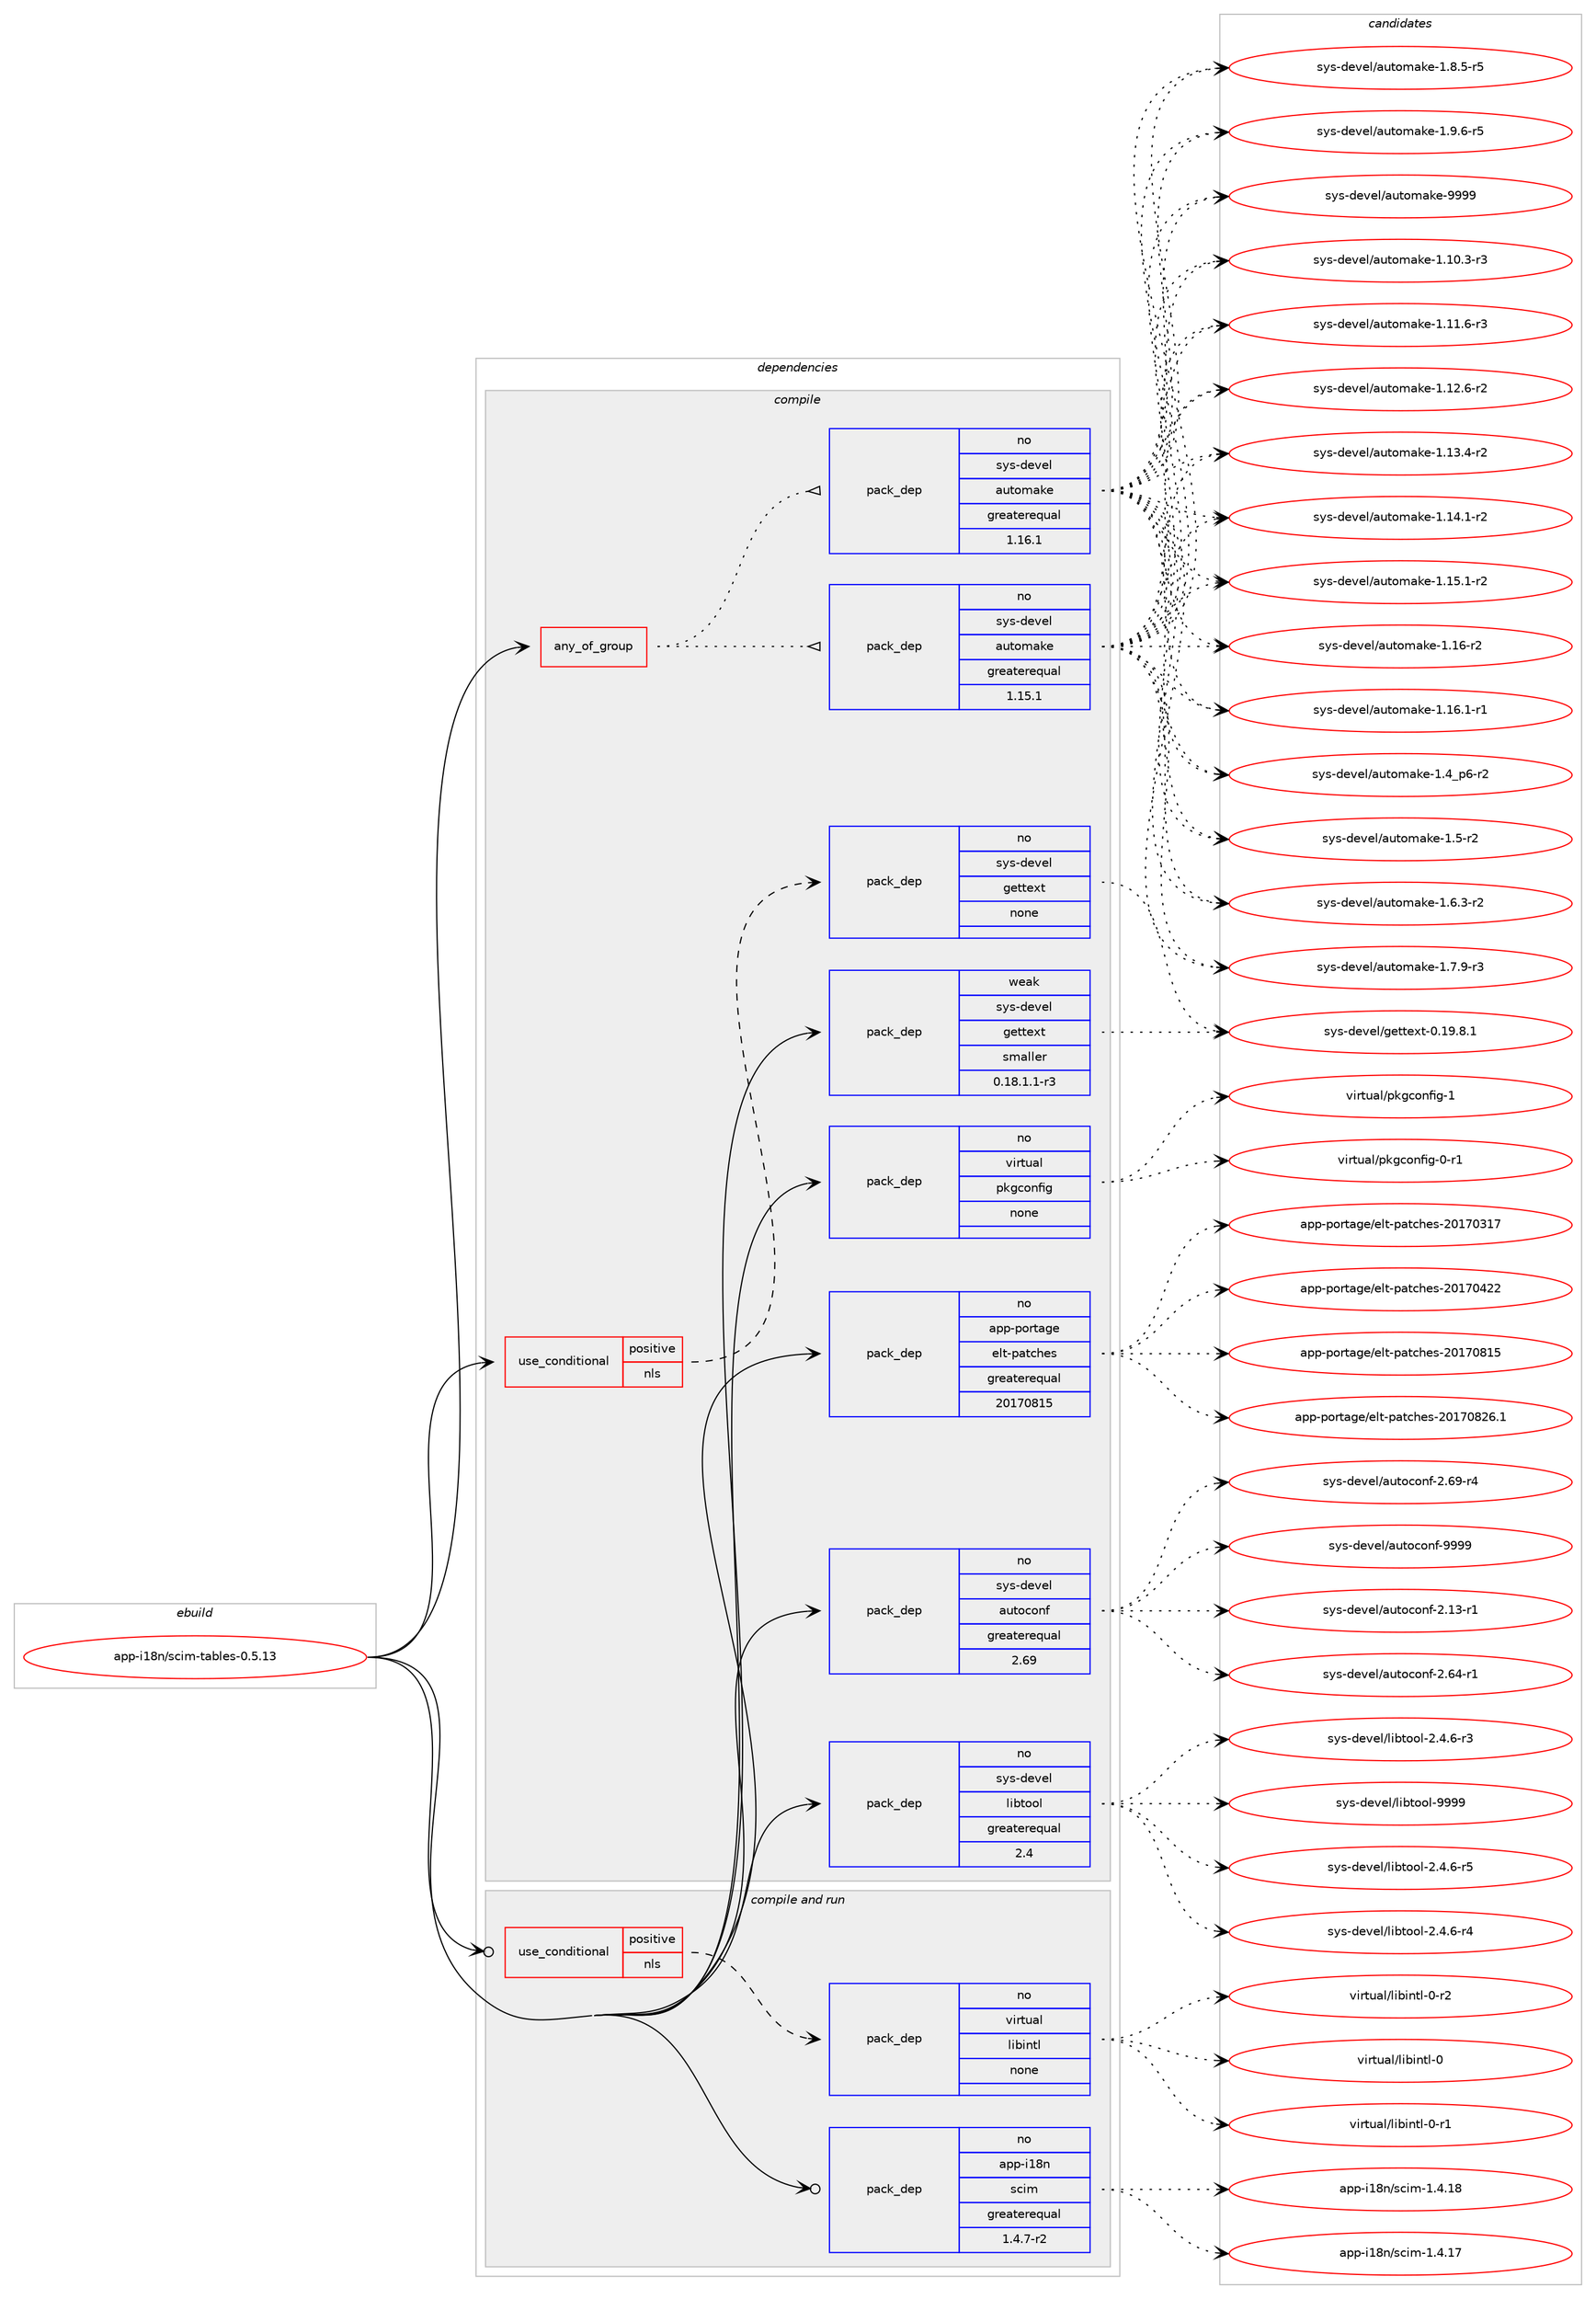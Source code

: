 digraph prolog {

# *************
# Graph options
# *************

newrank=true;
concentrate=true;
compound=true;
graph [rankdir=LR,fontname=Helvetica,fontsize=10,ranksep=1.5];#, ranksep=2.5, nodesep=0.2];
edge  [arrowhead=vee];
node  [fontname=Helvetica,fontsize=10];

# **********
# The ebuild
# **********

subgraph cluster_leftcol {
color=gray;
rank=same;
label=<<i>ebuild</i>>;
id [label="app-i18n/scim-tables-0.5.13", color=red, width=4, href="../app-i18n/scim-tables-0.5.13.svg"];
}

# ****************
# The dependencies
# ****************

subgraph cluster_midcol {
color=gray;
label=<<i>dependencies</i>>;
subgraph cluster_compile {
fillcolor="#eeeeee";
style=filled;
label=<<i>compile</i>>;
subgraph any19602 {
dependency1296024 [label=<<TABLE BORDER="0" CELLBORDER="1" CELLSPACING="0" CELLPADDING="4"><TR><TD CELLPADDING="10">any_of_group</TD></TR></TABLE>>, shape=none, color=red];subgraph pack923141 {
dependency1296025 [label=<<TABLE BORDER="0" CELLBORDER="1" CELLSPACING="0" CELLPADDING="4" WIDTH="220"><TR><TD ROWSPAN="6" CELLPADDING="30">pack_dep</TD></TR><TR><TD WIDTH="110">no</TD></TR><TR><TD>sys-devel</TD></TR><TR><TD>automake</TD></TR><TR><TD>greaterequal</TD></TR><TR><TD>1.16.1</TD></TR></TABLE>>, shape=none, color=blue];
}
dependency1296024:e -> dependency1296025:w [weight=20,style="dotted",arrowhead="oinv"];
subgraph pack923142 {
dependency1296026 [label=<<TABLE BORDER="0" CELLBORDER="1" CELLSPACING="0" CELLPADDING="4" WIDTH="220"><TR><TD ROWSPAN="6" CELLPADDING="30">pack_dep</TD></TR><TR><TD WIDTH="110">no</TD></TR><TR><TD>sys-devel</TD></TR><TR><TD>automake</TD></TR><TR><TD>greaterequal</TD></TR><TR><TD>1.15.1</TD></TR></TABLE>>, shape=none, color=blue];
}
dependency1296024:e -> dependency1296026:w [weight=20,style="dotted",arrowhead="oinv"];
}
id:e -> dependency1296024:w [weight=20,style="solid",arrowhead="vee"];
subgraph cond352742 {
dependency1296027 [label=<<TABLE BORDER="0" CELLBORDER="1" CELLSPACING="0" CELLPADDING="4"><TR><TD ROWSPAN="3" CELLPADDING="10">use_conditional</TD></TR><TR><TD>positive</TD></TR><TR><TD>nls</TD></TR></TABLE>>, shape=none, color=red];
subgraph pack923143 {
dependency1296028 [label=<<TABLE BORDER="0" CELLBORDER="1" CELLSPACING="0" CELLPADDING="4" WIDTH="220"><TR><TD ROWSPAN="6" CELLPADDING="30">pack_dep</TD></TR><TR><TD WIDTH="110">no</TD></TR><TR><TD>sys-devel</TD></TR><TR><TD>gettext</TD></TR><TR><TD>none</TD></TR><TR><TD></TD></TR></TABLE>>, shape=none, color=blue];
}
dependency1296027:e -> dependency1296028:w [weight=20,style="dashed",arrowhead="vee"];
}
id:e -> dependency1296027:w [weight=20,style="solid",arrowhead="vee"];
subgraph pack923144 {
dependency1296029 [label=<<TABLE BORDER="0" CELLBORDER="1" CELLSPACING="0" CELLPADDING="4" WIDTH="220"><TR><TD ROWSPAN="6" CELLPADDING="30">pack_dep</TD></TR><TR><TD WIDTH="110">no</TD></TR><TR><TD>app-portage</TD></TR><TR><TD>elt-patches</TD></TR><TR><TD>greaterequal</TD></TR><TR><TD>20170815</TD></TR></TABLE>>, shape=none, color=blue];
}
id:e -> dependency1296029:w [weight=20,style="solid",arrowhead="vee"];
subgraph pack923145 {
dependency1296030 [label=<<TABLE BORDER="0" CELLBORDER="1" CELLSPACING="0" CELLPADDING="4" WIDTH="220"><TR><TD ROWSPAN="6" CELLPADDING="30">pack_dep</TD></TR><TR><TD WIDTH="110">no</TD></TR><TR><TD>sys-devel</TD></TR><TR><TD>autoconf</TD></TR><TR><TD>greaterequal</TD></TR><TR><TD>2.69</TD></TR></TABLE>>, shape=none, color=blue];
}
id:e -> dependency1296030:w [weight=20,style="solid",arrowhead="vee"];
subgraph pack923146 {
dependency1296031 [label=<<TABLE BORDER="0" CELLBORDER="1" CELLSPACING="0" CELLPADDING="4" WIDTH="220"><TR><TD ROWSPAN="6" CELLPADDING="30">pack_dep</TD></TR><TR><TD WIDTH="110">no</TD></TR><TR><TD>sys-devel</TD></TR><TR><TD>libtool</TD></TR><TR><TD>greaterequal</TD></TR><TR><TD>2.4</TD></TR></TABLE>>, shape=none, color=blue];
}
id:e -> dependency1296031:w [weight=20,style="solid",arrowhead="vee"];
subgraph pack923147 {
dependency1296032 [label=<<TABLE BORDER="0" CELLBORDER="1" CELLSPACING="0" CELLPADDING="4" WIDTH="220"><TR><TD ROWSPAN="6" CELLPADDING="30">pack_dep</TD></TR><TR><TD WIDTH="110">no</TD></TR><TR><TD>virtual</TD></TR><TR><TD>pkgconfig</TD></TR><TR><TD>none</TD></TR><TR><TD></TD></TR></TABLE>>, shape=none, color=blue];
}
id:e -> dependency1296032:w [weight=20,style="solid",arrowhead="vee"];
subgraph pack923148 {
dependency1296033 [label=<<TABLE BORDER="0" CELLBORDER="1" CELLSPACING="0" CELLPADDING="4" WIDTH="220"><TR><TD ROWSPAN="6" CELLPADDING="30">pack_dep</TD></TR><TR><TD WIDTH="110">weak</TD></TR><TR><TD>sys-devel</TD></TR><TR><TD>gettext</TD></TR><TR><TD>smaller</TD></TR><TR><TD>0.18.1.1-r3</TD></TR></TABLE>>, shape=none, color=blue];
}
id:e -> dependency1296033:w [weight=20,style="solid",arrowhead="vee"];
}
subgraph cluster_compileandrun {
fillcolor="#eeeeee";
style=filled;
label=<<i>compile and run</i>>;
subgraph cond352743 {
dependency1296034 [label=<<TABLE BORDER="0" CELLBORDER="1" CELLSPACING="0" CELLPADDING="4"><TR><TD ROWSPAN="3" CELLPADDING="10">use_conditional</TD></TR><TR><TD>positive</TD></TR><TR><TD>nls</TD></TR></TABLE>>, shape=none, color=red];
subgraph pack923149 {
dependency1296035 [label=<<TABLE BORDER="0" CELLBORDER="1" CELLSPACING="0" CELLPADDING="4" WIDTH="220"><TR><TD ROWSPAN="6" CELLPADDING="30">pack_dep</TD></TR><TR><TD WIDTH="110">no</TD></TR><TR><TD>virtual</TD></TR><TR><TD>libintl</TD></TR><TR><TD>none</TD></TR><TR><TD></TD></TR></TABLE>>, shape=none, color=blue];
}
dependency1296034:e -> dependency1296035:w [weight=20,style="dashed",arrowhead="vee"];
}
id:e -> dependency1296034:w [weight=20,style="solid",arrowhead="odotvee"];
subgraph pack923150 {
dependency1296036 [label=<<TABLE BORDER="0" CELLBORDER="1" CELLSPACING="0" CELLPADDING="4" WIDTH="220"><TR><TD ROWSPAN="6" CELLPADDING="30">pack_dep</TD></TR><TR><TD WIDTH="110">no</TD></TR><TR><TD>app-i18n</TD></TR><TR><TD>scim</TD></TR><TR><TD>greaterequal</TD></TR><TR><TD>1.4.7-r2</TD></TR></TABLE>>, shape=none, color=blue];
}
id:e -> dependency1296036:w [weight=20,style="solid",arrowhead="odotvee"];
}
subgraph cluster_run {
fillcolor="#eeeeee";
style=filled;
label=<<i>run</i>>;
}
}

# **************
# The candidates
# **************

subgraph cluster_choices {
rank=same;
color=gray;
label=<<i>candidates</i>>;

subgraph choice923141 {
color=black;
nodesep=1;
choice11512111545100101118101108479711711611110997107101454946494846514511451 [label="sys-devel/automake-1.10.3-r3", color=red, width=4,href="../sys-devel/automake-1.10.3-r3.svg"];
choice11512111545100101118101108479711711611110997107101454946494946544511451 [label="sys-devel/automake-1.11.6-r3", color=red, width=4,href="../sys-devel/automake-1.11.6-r3.svg"];
choice11512111545100101118101108479711711611110997107101454946495046544511450 [label="sys-devel/automake-1.12.6-r2", color=red, width=4,href="../sys-devel/automake-1.12.6-r2.svg"];
choice11512111545100101118101108479711711611110997107101454946495146524511450 [label="sys-devel/automake-1.13.4-r2", color=red, width=4,href="../sys-devel/automake-1.13.4-r2.svg"];
choice11512111545100101118101108479711711611110997107101454946495246494511450 [label="sys-devel/automake-1.14.1-r2", color=red, width=4,href="../sys-devel/automake-1.14.1-r2.svg"];
choice11512111545100101118101108479711711611110997107101454946495346494511450 [label="sys-devel/automake-1.15.1-r2", color=red, width=4,href="../sys-devel/automake-1.15.1-r2.svg"];
choice1151211154510010111810110847971171161111099710710145494649544511450 [label="sys-devel/automake-1.16-r2", color=red, width=4,href="../sys-devel/automake-1.16-r2.svg"];
choice11512111545100101118101108479711711611110997107101454946495446494511449 [label="sys-devel/automake-1.16.1-r1", color=red, width=4,href="../sys-devel/automake-1.16.1-r1.svg"];
choice115121115451001011181011084797117116111109971071014549465295112544511450 [label="sys-devel/automake-1.4_p6-r2", color=red, width=4,href="../sys-devel/automake-1.4_p6-r2.svg"];
choice11512111545100101118101108479711711611110997107101454946534511450 [label="sys-devel/automake-1.5-r2", color=red, width=4,href="../sys-devel/automake-1.5-r2.svg"];
choice115121115451001011181011084797117116111109971071014549465446514511450 [label="sys-devel/automake-1.6.3-r2", color=red, width=4,href="../sys-devel/automake-1.6.3-r2.svg"];
choice115121115451001011181011084797117116111109971071014549465546574511451 [label="sys-devel/automake-1.7.9-r3", color=red, width=4,href="../sys-devel/automake-1.7.9-r3.svg"];
choice115121115451001011181011084797117116111109971071014549465646534511453 [label="sys-devel/automake-1.8.5-r5", color=red, width=4,href="../sys-devel/automake-1.8.5-r5.svg"];
choice115121115451001011181011084797117116111109971071014549465746544511453 [label="sys-devel/automake-1.9.6-r5", color=red, width=4,href="../sys-devel/automake-1.9.6-r5.svg"];
choice115121115451001011181011084797117116111109971071014557575757 [label="sys-devel/automake-9999", color=red, width=4,href="../sys-devel/automake-9999.svg"];
dependency1296025:e -> choice11512111545100101118101108479711711611110997107101454946494846514511451:w [style=dotted,weight="100"];
dependency1296025:e -> choice11512111545100101118101108479711711611110997107101454946494946544511451:w [style=dotted,weight="100"];
dependency1296025:e -> choice11512111545100101118101108479711711611110997107101454946495046544511450:w [style=dotted,weight="100"];
dependency1296025:e -> choice11512111545100101118101108479711711611110997107101454946495146524511450:w [style=dotted,weight="100"];
dependency1296025:e -> choice11512111545100101118101108479711711611110997107101454946495246494511450:w [style=dotted,weight="100"];
dependency1296025:e -> choice11512111545100101118101108479711711611110997107101454946495346494511450:w [style=dotted,weight="100"];
dependency1296025:e -> choice1151211154510010111810110847971171161111099710710145494649544511450:w [style=dotted,weight="100"];
dependency1296025:e -> choice11512111545100101118101108479711711611110997107101454946495446494511449:w [style=dotted,weight="100"];
dependency1296025:e -> choice115121115451001011181011084797117116111109971071014549465295112544511450:w [style=dotted,weight="100"];
dependency1296025:e -> choice11512111545100101118101108479711711611110997107101454946534511450:w [style=dotted,weight="100"];
dependency1296025:e -> choice115121115451001011181011084797117116111109971071014549465446514511450:w [style=dotted,weight="100"];
dependency1296025:e -> choice115121115451001011181011084797117116111109971071014549465546574511451:w [style=dotted,weight="100"];
dependency1296025:e -> choice115121115451001011181011084797117116111109971071014549465646534511453:w [style=dotted,weight="100"];
dependency1296025:e -> choice115121115451001011181011084797117116111109971071014549465746544511453:w [style=dotted,weight="100"];
dependency1296025:e -> choice115121115451001011181011084797117116111109971071014557575757:w [style=dotted,weight="100"];
}
subgraph choice923142 {
color=black;
nodesep=1;
choice11512111545100101118101108479711711611110997107101454946494846514511451 [label="sys-devel/automake-1.10.3-r3", color=red, width=4,href="../sys-devel/automake-1.10.3-r3.svg"];
choice11512111545100101118101108479711711611110997107101454946494946544511451 [label="sys-devel/automake-1.11.6-r3", color=red, width=4,href="../sys-devel/automake-1.11.6-r3.svg"];
choice11512111545100101118101108479711711611110997107101454946495046544511450 [label="sys-devel/automake-1.12.6-r2", color=red, width=4,href="../sys-devel/automake-1.12.6-r2.svg"];
choice11512111545100101118101108479711711611110997107101454946495146524511450 [label="sys-devel/automake-1.13.4-r2", color=red, width=4,href="../sys-devel/automake-1.13.4-r2.svg"];
choice11512111545100101118101108479711711611110997107101454946495246494511450 [label="sys-devel/automake-1.14.1-r2", color=red, width=4,href="../sys-devel/automake-1.14.1-r2.svg"];
choice11512111545100101118101108479711711611110997107101454946495346494511450 [label="sys-devel/automake-1.15.1-r2", color=red, width=4,href="../sys-devel/automake-1.15.1-r2.svg"];
choice1151211154510010111810110847971171161111099710710145494649544511450 [label="sys-devel/automake-1.16-r2", color=red, width=4,href="../sys-devel/automake-1.16-r2.svg"];
choice11512111545100101118101108479711711611110997107101454946495446494511449 [label="sys-devel/automake-1.16.1-r1", color=red, width=4,href="../sys-devel/automake-1.16.1-r1.svg"];
choice115121115451001011181011084797117116111109971071014549465295112544511450 [label="sys-devel/automake-1.4_p6-r2", color=red, width=4,href="../sys-devel/automake-1.4_p6-r2.svg"];
choice11512111545100101118101108479711711611110997107101454946534511450 [label="sys-devel/automake-1.5-r2", color=red, width=4,href="../sys-devel/automake-1.5-r2.svg"];
choice115121115451001011181011084797117116111109971071014549465446514511450 [label="sys-devel/automake-1.6.3-r2", color=red, width=4,href="../sys-devel/automake-1.6.3-r2.svg"];
choice115121115451001011181011084797117116111109971071014549465546574511451 [label="sys-devel/automake-1.7.9-r3", color=red, width=4,href="../sys-devel/automake-1.7.9-r3.svg"];
choice115121115451001011181011084797117116111109971071014549465646534511453 [label="sys-devel/automake-1.8.5-r5", color=red, width=4,href="../sys-devel/automake-1.8.5-r5.svg"];
choice115121115451001011181011084797117116111109971071014549465746544511453 [label="sys-devel/automake-1.9.6-r5", color=red, width=4,href="../sys-devel/automake-1.9.6-r5.svg"];
choice115121115451001011181011084797117116111109971071014557575757 [label="sys-devel/automake-9999", color=red, width=4,href="../sys-devel/automake-9999.svg"];
dependency1296026:e -> choice11512111545100101118101108479711711611110997107101454946494846514511451:w [style=dotted,weight="100"];
dependency1296026:e -> choice11512111545100101118101108479711711611110997107101454946494946544511451:w [style=dotted,weight="100"];
dependency1296026:e -> choice11512111545100101118101108479711711611110997107101454946495046544511450:w [style=dotted,weight="100"];
dependency1296026:e -> choice11512111545100101118101108479711711611110997107101454946495146524511450:w [style=dotted,weight="100"];
dependency1296026:e -> choice11512111545100101118101108479711711611110997107101454946495246494511450:w [style=dotted,weight="100"];
dependency1296026:e -> choice11512111545100101118101108479711711611110997107101454946495346494511450:w [style=dotted,weight="100"];
dependency1296026:e -> choice1151211154510010111810110847971171161111099710710145494649544511450:w [style=dotted,weight="100"];
dependency1296026:e -> choice11512111545100101118101108479711711611110997107101454946495446494511449:w [style=dotted,weight="100"];
dependency1296026:e -> choice115121115451001011181011084797117116111109971071014549465295112544511450:w [style=dotted,weight="100"];
dependency1296026:e -> choice11512111545100101118101108479711711611110997107101454946534511450:w [style=dotted,weight="100"];
dependency1296026:e -> choice115121115451001011181011084797117116111109971071014549465446514511450:w [style=dotted,weight="100"];
dependency1296026:e -> choice115121115451001011181011084797117116111109971071014549465546574511451:w [style=dotted,weight="100"];
dependency1296026:e -> choice115121115451001011181011084797117116111109971071014549465646534511453:w [style=dotted,weight="100"];
dependency1296026:e -> choice115121115451001011181011084797117116111109971071014549465746544511453:w [style=dotted,weight="100"];
dependency1296026:e -> choice115121115451001011181011084797117116111109971071014557575757:w [style=dotted,weight="100"];
}
subgraph choice923143 {
color=black;
nodesep=1;
choice1151211154510010111810110847103101116116101120116454846495746564649 [label="sys-devel/gettext-0.19.8.1", color=red, width=4,href="../sys-devel/gettext-0.19.8.1.svg"];
dependency1296028:e -> choice1151211154510010111810110847103101116116101120116454846495746564649:w [style=dotted,weight="100"];
}
subgraph choice923144 {
color=black;
nodesep=1;
choice97112112451121111141169710310147101108116451129711699104101115455048495548514955 [label="app-portage/elt-patches-20170317", color=red, width=4,href="../app-portage/elt-patches-20170317.svg"];
choice97112112451121111141169710310147101108116451129711699104101115455048495548525050 [label="app-portage/elt-patches-20170422", color=red, width=4,href="../app-portage/elt-patches-20170422.svg"];
choice97112112451121111141169710310147101108116451129711699104101115455048495548564953 [label="app-portage/elt-patches-20170815", color=red, width=4,href="../app-portage/elt-patches-20170815.svg"];
choice971121124511211111411697103101471011081164511297116991041011154550484955485650544649 [label="app-portage/elt-patches-20170826.1", color=red, width=4,href="../app-portage/elt-patches-20170826.1.svg"];
dependency1296029:e -> choice97112112451121111141169710310147101108116451129711699104101115455048495548514955:w [style=dotted,weight="100"];
dependency1296029:e -> choice97112112451121111141169710310147101108116451129711699104101115455048495548525050:w [style=dotted,weight="100"];
dependency1296029:e -> choice97112112451121111141169710310147101108116451129711699104101115455048495548564953:w [style=dotted,weight="100"];
dependency1296029:e -> choice971121124511211111411697103101471011081164511297116991041011154550484955485650544649:w [style=dotted,weight="100"];
}
subgraph choice923145 {
color=black;
nodesep=1;
choice1151211154510010111810110847971171161119911111010245504649514511449 [label="sys-devel/autoconf-2.13-r1", color=red, width=4,href="../sys-devel/autoconf-2.13-r1.svg"];
choice1151211154510010111810110847971171161119911111010245504654524511449 [label="sys-devel/autoconf-2.64-r1", color=red, width=4,href="../sys-devel/autoconf-2.64-r1.svg"];
choice1151211154510010111810110847971171161119911111010245504654574511452 [label="sys-devel/autoconf-2.69-r4", color=red, width=4,href="../sys-devel/autoconf-2.69-r4.svg"];
choice115121115451001011181011084797117116111991111101024557575757 [label="sys-devel/autoconf-9999", color=red, width=4,href="../sys-devel/autoconf-9999.svg"];
dependency1296030:e -> choice1151211154510010111810110847971171161119911111010245504649514511449:w [style=dotted,weight="100"];
dependency1296030:e -> choice1151211154510010111810110847971171161119911111010245504654524511449:w [style=dotted,weight="100"];
dependency1296030:e -> choice1151211154510010111810110847971171161119911111010245504654574511452:w [style=dotted,weight="100"];
dependency1296030:e -> choice115121115451001011181011084797117116111991111101024557575757:w [style=dotted,weight="100"];
}
subgraph choice923146 {
color=black;
nodesep=1;
choice1151211154510010111810110847108105981161111111084550465246544511451 [label="sys-devel/libtool-2.4.6-r3", color=red, width=4,href="../sys-devel/libtool-2.4.6-r3.svg"];
choice1151211154510010111810110847108105981161111111084550465246544511452 [label="sys-devel/libtool-2.4.6-r4", color=red, width=4,href="../sys-devel/libtool-2.4.6-r4.svg"];
choice1151211154510010111810110847108105981161111111084550465246544511453 [label="sys-devel/libtool-2.4.6-r5", color=red, width=4,href="../sys-devel/libtool-2.4.6-r5.svg"];
choice1151211154510010111810110847108105981161111111084557575757 [label="sys-devel/libtool-9999", color=red, width=4,href="../sys-devel/libtool-9999.svg"];
dependency1296031:e -> choice1151211154510010111810110847108105981161111111084550465246544511451:w [style=dotted,weight="100"];
dependency1296031:e -> choice1151211154510010111810110847108105981161111111084550465246544511452:w [style=dotted,weight="100"];
dependency1296031:e -> choice1151211154510010111810110847108105981161111111084550465246544511453:w [style=dotted,weight="100"];
dependency1296031:e -> choice1151211154510010111810110847108105981161111111084557575757:w [style=dotted,weight="100"];
}
subgraph choice923147 {
color=black;
nodesep=1;
choice11810511411611797108471121071039911111010210510345484511449 [label="virtual/pkgconfig-0-r1", color=red, width=4,href="../virtual/pkgconfig-0-r1.svg"];
choice1181051141161179710847112107103991111101021051034549 [label="virtual/pkgconfig-1", color=red, width=4,href="../virtual/pkgconfig-1.svg"];
dependency1296032:e -> choice11810511411611797108471121071039911111010210510345484511449:w [style=dotted,weight="100"];
dependency1296032:e -> choice1181051141161179710847112107103991111101021051034549:w [style=dotted,weight="100"];
}
subgraph choice923148 {
color=black;
nodesep=1;
choice1151211154510010111810110847103101116116101120116454846495746564649 [label="sys-devel/gettext-0.19.8.1", color=red, width=4,href="../sys-devel/gettext-0.19.8.1.svg"];
dependency1296033:e -> choice1151211154510010111810110847103101116116101120116454846495746564649:w [style=dotted,weight="100"];
}
subgraph choice923149 {
color=black;
nodesep=1;
choice1181051141161179710847108105981051101161084548 [label="virtual/libintl-0", color=red, width=4,href="../virtual/libintl-0.svg"];
choice11810511411611797108471081059810511011610845484511449 [label="virtual/libintl-0-r1", color=red, width=4,href="../virtual/libintl-0-r1.svg"];
choice11810511411611797108471081059810511011610845484511450 [label="virtual/libintl-0-r2", color=red, width=4,href="../virtual/libintl-0-r2.svg"];
dependency1296035:e -> choice1181051141161179710847108105981051101161084548:w [style=dotted,weight="100"];
dependency1296035:e -> choice11810511411611797108471081059810511011610845484511449:w [style=dotted,weight="100"];
dependency1296035:e -> choice11810511411611797108471081059810511011610845484511450:w [style=dotted,weight="100"];
}
subgraph choice923150 {
color=black;
nodesep=1;
choice97112112451054956110471159910510945494652464955 [label="app-i18n/scim-1.4.17", color=red, width=4,href="../app-i18n/scim-1.4.17.svg"];
choice97112112451054956110471159910510945494652464956 [label="app-i18n/scim-1.4.18", color=red, width=4,href="../app-i18n/scim-1.4.18.svg"];
dependency1296036:e -> choice97112112451054956110471159910510945494652464955:w [style=dotted,weight="100"];
dependency1296036:e -> choice97112112451054956110471159910510945494652464956:w [style=dotted,weight="100"];
}
}

}
